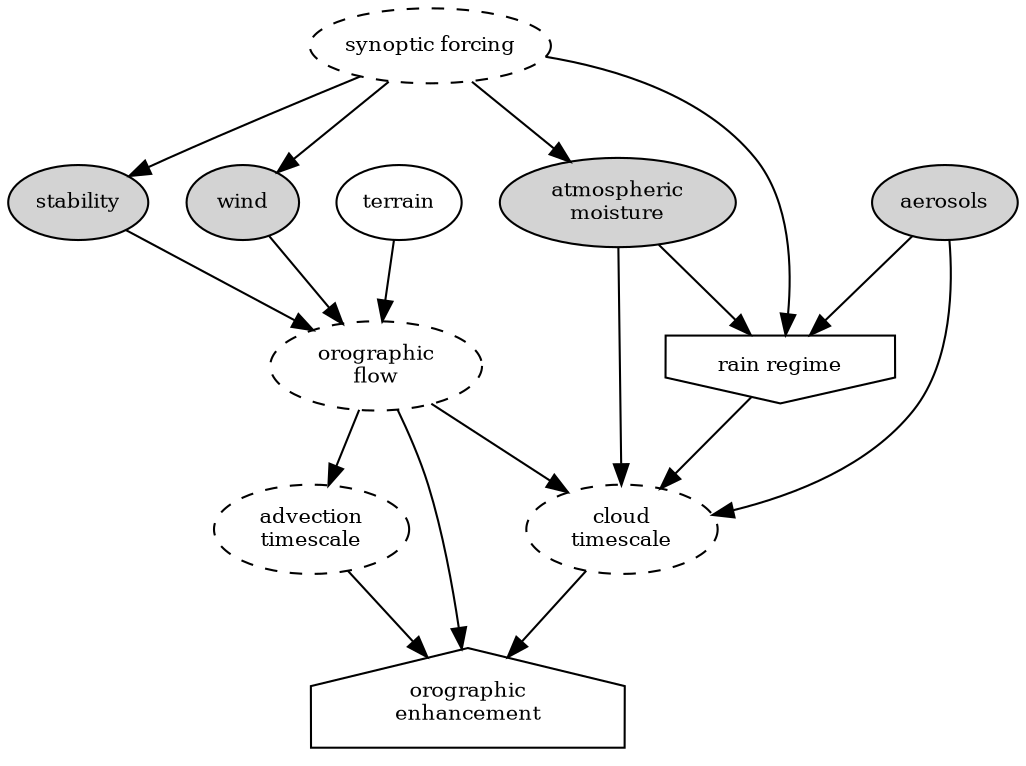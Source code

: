 digraph G {
	synopticForcing[label="synoptic forcing", style="dashed", fontsize=10, fonttype="Times-Roman"];
	orographicFlow[label="orographic\nflow", style="dashed", fontsize=10, fonttype="Times-Roman"];
	cloudTimescale[label="cloud\ntimescale", style="dashed", fontsize=10, fonttype="Times-Roman"];
	advectionTimescale[label="advection\ntimescale", style="dashed", fontsize=10, fonttype="Times-Roman"];
	rainRegime[label="rain regime", shape="invhouse", fontsize=10, fonttype="Times-Roman"];
	orographicEnhancement[label="orographic\nenhancement", shape="house", fontsize=10, fonttype="Times-Roman"];
	stability[label="stability", style="filled", fontsize=10, fonttype="Times-Roman"];
	wind[label="wind", style="filled", fontsize=10, fonttype="Times-Roman"];
	aerosols[label="aerosols", style="filled", fontsize=10, fonttype="Times-Roman"];
	terrain[label="terrain", fontsize=10, fonttype="Times-Roman"];
	columnWater[label="atmospheric\nmoisture", style="filled", fontsize=10, fonttype="Times-Roman"];


	aerosols -> rainRegime;
	aerosols -> cloudTimescale;
	rainRegime -> cloudTimescale;
	synopticForcing -> rainRegime;
	synopticForcing -> stability;
	synopticForcing -> wind;
	synopticForcing -> columnWater;
	columnWater -> cloudTimescale;
	columnWater -> rainRegime;
	orographicFlow -> cloudTimescale;
	stability -> orographicFlow;
	wind -> orographicFlow;
	terrain -> orographicFlow;
	orographicFlow -> advectionTimescale;
        orographicFlow -> orographicEnhancement;
	cloudTimescale -> orographicEnhancement;
	advectionTimescale -> orographicEnhancement;


}
